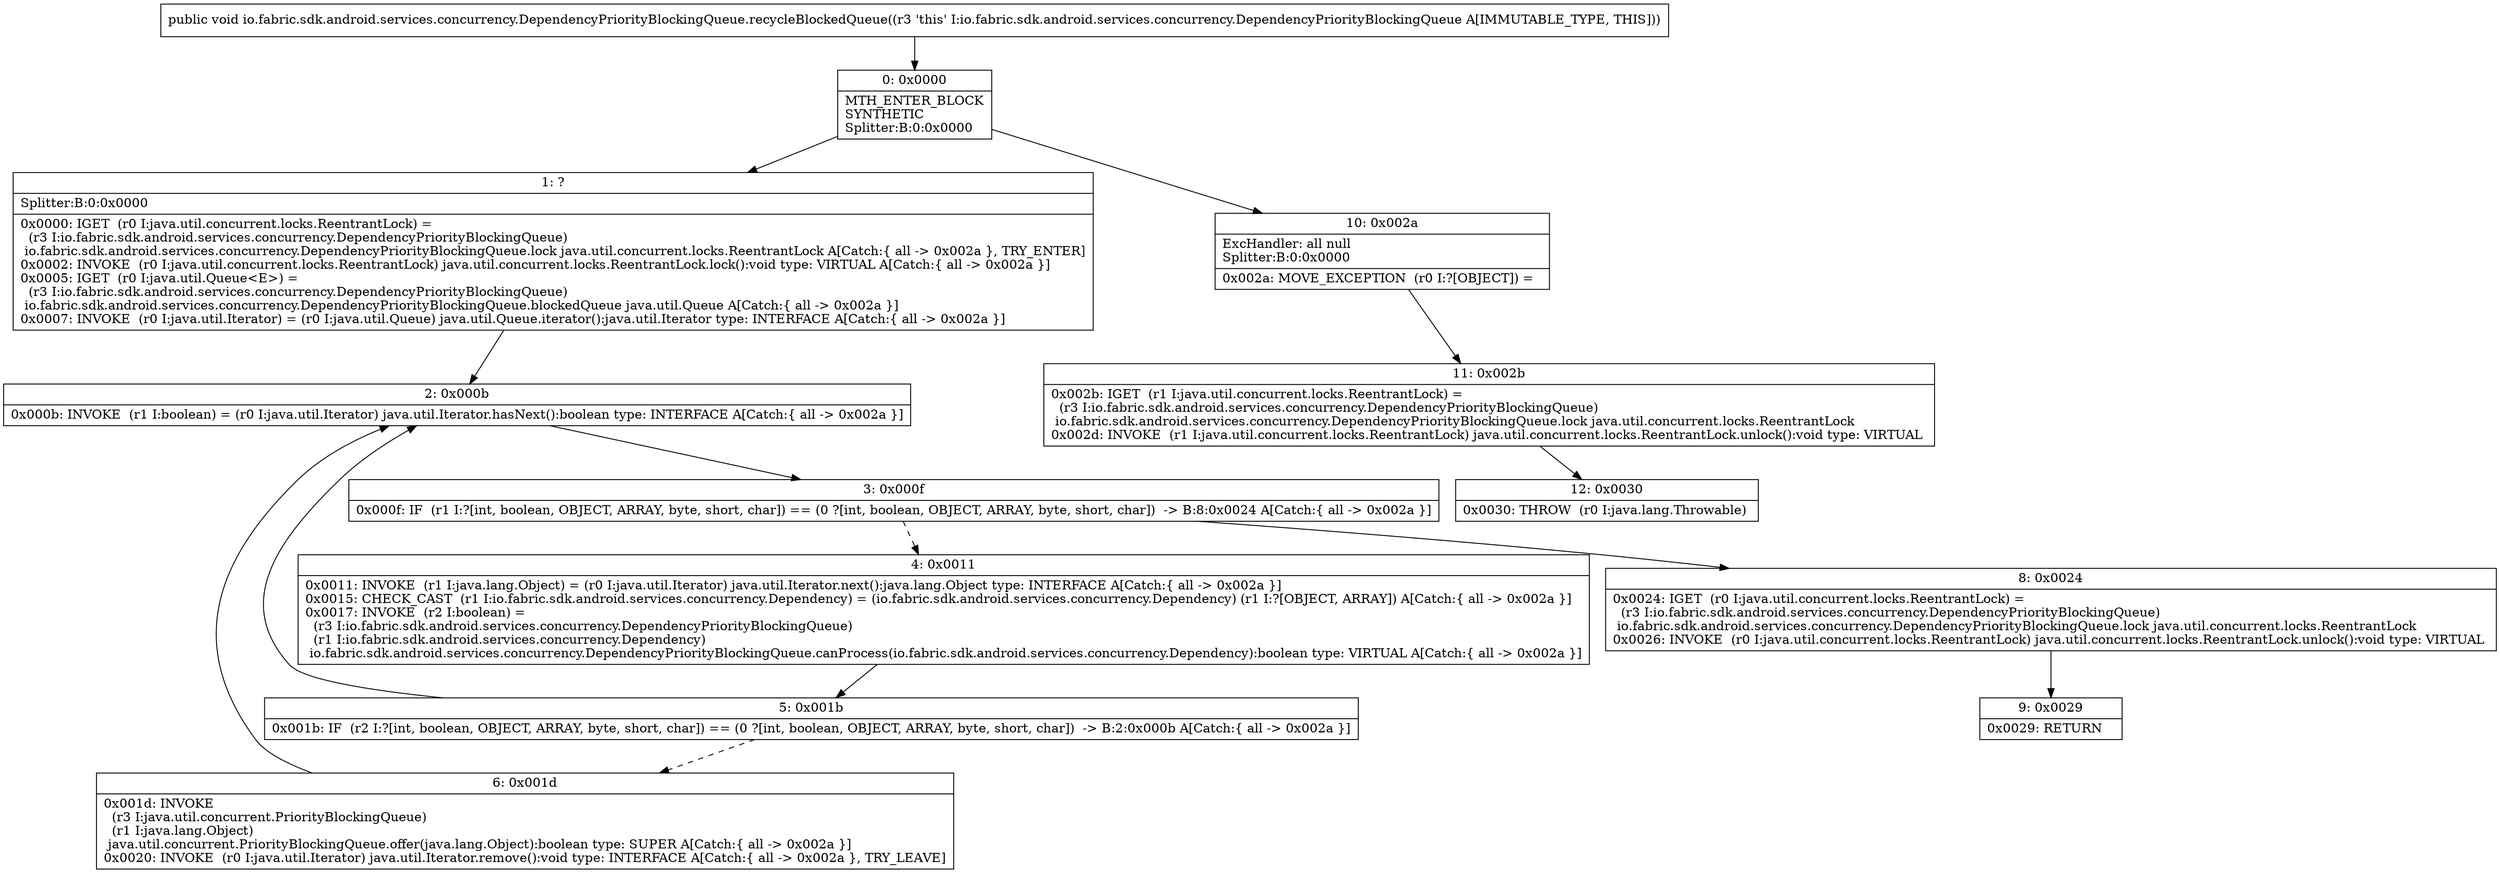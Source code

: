 digraph "CFG forio.fabric.sdk.android.services.concurrency.DependencyPriorityBlockingQueue.recycleBlockedQueue()V" {
Node_0 [shape=record,label="{0\:\ 0x0000|MTH_ENTER_BLOCK\lSYNTHETIC\lSplitter:B:0:0x0000\l}"];
Node_1 [shape=record,label="{1\:\ ?|Splitter:B:0:0x0000\l|0x0000: IGET  (r0 I:java.util.concurrent.locks.ReentrantLock) = \l  (r3 I:io.fabric.sdk.android.services.concurrency.DependencyPriorityBlockingQueue)\l io.fabric.sdk.android.services.concurrency.DependencyPriorityBlockingQueue.lock java.util.concurrent.locks.ReentrantLock A[Catch:\{ all \-\> 0x002a \}, TRY_ENTER]\l0x0002: INVOKE  (r0 I:java.util.concurrent.locks.ReentrantLock) java.util.concurrent.locks.ReentrantLock.lock():void type: VIRTUAL A[Catch:\{ all \-\> 0x002a \}]\l0x0005: IGET  (r0 I:java.util.Queue\<E\>) = \l  (r3 I:io.fabric.sdk.android.services.concurrency.DependencyPriorityBlockingQueue)\l io.fabric.sdk.android.services.concurrency.DependencyPriorityBlockingQueue.blockedQueue java.util.Queue A[Catch:\{ all \-\> 0x002a \}]\l0x0007: INVOKE  (r0 I:java.util.Iterator) = (r0 I:java.util.Queue) java.util.Queue.iterator():java.util.Iterator type: INTERFACE A[Catch:\{ all \-\> 0x002a \}]\l}"];
Node_2 [shape=record,label="{2\:\ 0x000b|0x000b: INVOKE  (r1 I:boolean) = (r0 I:java.util.Iterator) java.util.Iterator.hasNext():boolean type: INTERFACE A[Catch:\{ all \-\> 0x002a \}]\l}"];
Node_3 [shape=record,label="{3\:\ 0x000f|0x000f: IF  (r1 I:?[int, boolean, OBJECT, ARRAY, byte, short, char]) == (0 ?[int, boolean, OBJECT, ARRAY, byte, short, char])  \-\> B:8:0x0024 A[Catch:\{ all \-\> 0x002a \}]\l}"];
Node_4 [shape=record,label="{4\:\ 0x0011|0x0011: INVOKE  (r1 I:java.lang.Object) = (r0 I:java.util.Iterator) java.util.Iterator.next():java.lang.Object type: INTERFACE A[Catch:\{ all \-\> 0x002a \}]\l0x0015: CHECK_CAST  (r1 I:io.fabric.sdk.android.services.concurrency.Dependency) = (io.fabric.sdk.android.services.concurrency.Dependency) (r1 I:?[OBJECT, ARRAY]) A[Catch:\{ all \-\> 0x002a \}]\l0x0017: INVOKE  (r2 I:boolean) = \l  (r3 I:io.fabric.sdk.android.services.concurrency.DependencyPriorityBlockingQueue)\l  (r1 I:io.fabric.sdk.android.services.concurrency.Dependency)\l io.fabric.sdk.android.services.concurrency.DependencyPriorityBlockingQueue.canProcess(io.fabric.sdk.android.services.concurrency.Dependency):boolean type: VIRTUAL A[Catch:\{ all \-\> 0x002a \}]\l}"];
Node_5 [shape=record,label="{5\:\ 0x001b|0x001b: IF  (r2 I:?[int, boolean, OBJECT, ARRAY, byte, short, char]) == (0 ?[int, boolean, OBJECT, ARRAY, byte, short, char])  \-\> B:2:0x000b A[Catch:\{ all \-\> 0x002a \}]\l}"];
Node_6 [shape=record,label="{6\:\ 0x001d|0x001d: INVOKE  \l  (r3 I:java.util.concurrent.PriorityBlockingQueue)\l  (r1 I:java.lang.Object)\l java.util.concurrent.PriorityBlockingQueue.offer(java.lang.Object):boolean type: SUPER A[Catch:\{ all \-\> 0x002a \}]\l0x0020: INVOKE  (r0 I:java.util.Iterator) java.util.Iterator.remove():void type: INTERFACE A[Catch:\{ all \-\> 0x002a \}, TRY_LEAVE]\l}"];
Node_8 [shape=record,label="{8\:\ 0x0024|0x0024: IGET  (r0 I:java.util.concurrent.locks.ReentrantLock) = \l  (r3 I:io.fabric.sdk.android.services.concurrency.DependencyPriorityBlockingQueue)\l io.fabric.sdk.android.services.concurrency.DependencyPriorityBlockingQueue.lock java.util.concurrent.locks.ReentrantLock \l0x0026: INVOKE  (r0 I:java.util.concurrent.locks.ReentrantLock) java.util.concurrent.locks.ReentrantLock.unlock():void type: VIRTUAL \l}"];
Node_9 [shape=record,label="{9\:\ 0x0029|0x0029: RETURN   \l}"];
Node_10 [shape=record,label="{10\:\ 0x002a|ExcHandler: all null\lSplitter:B:0:0x0000\l|0x002a: MOVE_EXCEPTION  (r0 I:?[OBJECT]) =  \l}"];
Node_11 [shape=record,label="{11\:\ 0x002b|0x002b: IGET  (r1 I:java.util.concurrent.locks.ReentrantLock) = \l  (r3 I:io.fabric.sdk.android.services.concurrency.DependencyPriorityBlockingQueue)\l io.fabric.sdk.android.services.concurrency.DependencyPriorityBlockingQueue.lock java.util.concurrent.locks.ReentrantLock \l0x002d: INVOKE  (r1 I:java.util.concurrent.locks.ReentrantLock) java.util.concurrent.locks.ReentrantLock.unlock():void type: VIRTUAL \l}"];
Node_12 [shape=record,label="{12\:\ 0x0030|0x0030: THROW  (r0 I:java.lang.Throwable) \l}"];
MethodNode[shape=record,label="{public void io.fabric.sdk.android.services.concurrency.DependencyPriorityBlockingQueue.recycleBlockedQueue((r3 'this' I:io.fabric.sdk.android.services.concurrency.DependencyPriorityBlockingQueue A[IMMUTABLE_TYPE, THIS])) }"];
MethodNode -> Node_0;
Node_0 -> Node_1;
Node_0 -> Node_10;
Node_1 -> Node_2;
Node_2 -> Node_3;
Node_3 -> Node_4[style=dashed];
Node_3 -> Node_8;
Node_4 -> Node_5;
Node_5 -> Node_2;
Node_5 -> Node_6[style=dashed];
Node_6 -> Node_2;
Node_8 -> Node_9;
Node_10 -> Node_11;
Node_11 -> Node_12;
}

